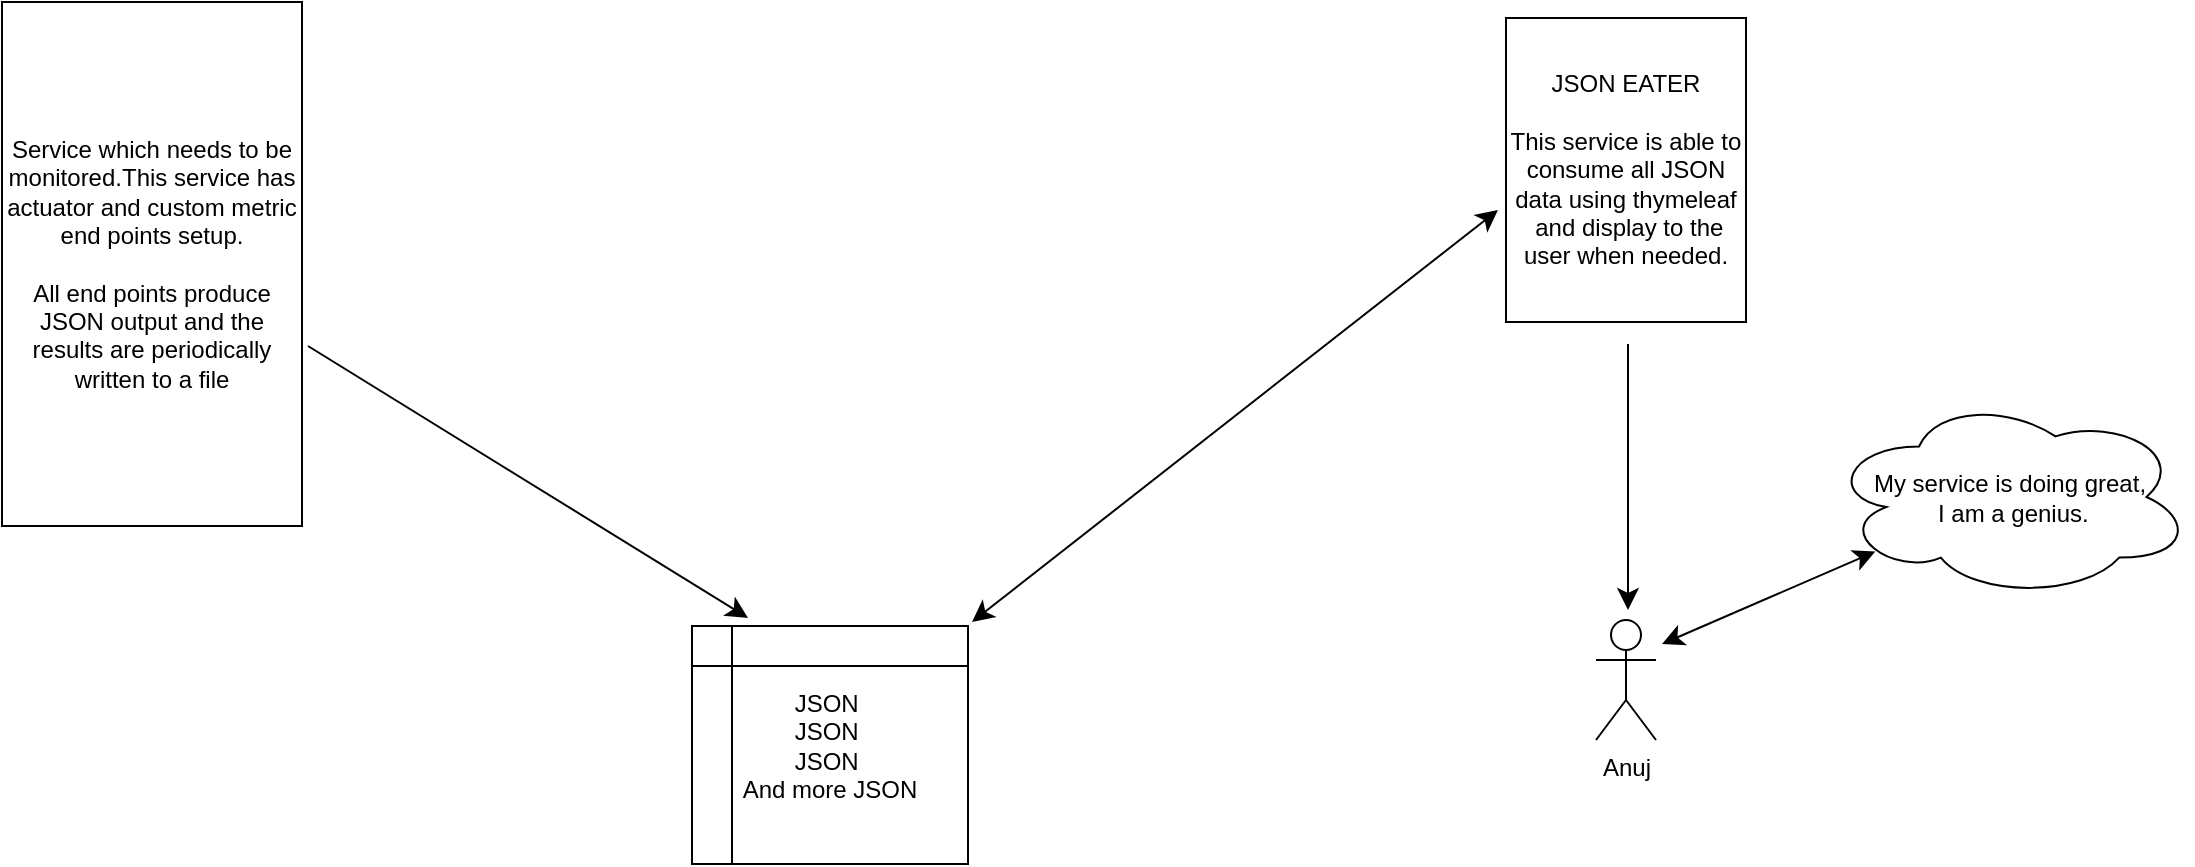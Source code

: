 <mxfile version="24.7.16">
  <diagram name="Page-1" id="J651Fu25jddHXxL69Par">
    <mxGraphModel dx="1690" dy="980" grid="0" gridSize="10" guides="1" tooltips="1" connect="1" arrows="1" fold="1" page="0" pageScale="1" pageWidth="850" pageHeight="1100" math="0" shadow="0">
      <root>
        <mxCell id="0" />
        <mxCell id="1" parent="0" />
        <mxCell id="nByycbW7MYswIltfpBWE-1" value="&lt;div&gt;Service which needs to be monitored.This service has actuator and custom metric end points setup.&lt;/div&gt;&lt;div&gt;&lt;br&gt;&lt;/div&gt;&lt;div&gt;All end points produce JSON output and the results are periodically written to a file&lt;br&gt;&lt;/div&gt;" style="rounded=0;whiteSpace=wrap;html=1;" parent="1" vertex="1">
          <mxGeometry x="-357" y="-20" width="150" height="262" as="geometry" />
        </mxCell>
        <mxCell id="nByycbW7MYswIltfpBWE-2" value="&lt;div&gt;JSON&amp;nbsp;&lt;/div&gt;&lt;div&gt;JSON&amp;nbsp;&lt;/div&gt;&lt;div&gt;JSON&amp;nbsp;&lt;/div&gt;&lt;div&gt;And more JSON&lt;/div&gt;" style="shape=internalStorage;whiteSpace=wrap;html=1;backgroundOutline=1;" parent="1" vertex="1">
          <mxGeometry x="-12" y="292" width="138" height="119" as="geometry" />
        </mxCell>
        <mxCell id="nByycbW7MYswIltfpBWE-3" value="" style="endArrow=classic;html=1;rounded=0;fontSize=12;startSize=8;endSize=8;curved=1;entryX=0.203;entryY=-0.034;entryDx=0;entryDy=0;entryPerimeter=0;" parent="1" target="nByycbW7MYswIltfpBWE-2" edge="1">
          <mxGeometry width="50" height="50" relative="1" as="geometry">
            <mxPoint x="-204" y="152" as="sourcePoint" />
            <mxPoint x="40" y="308" as="targetPoint" />
          </mxGeometry>
        </mxCell>
        <mxCell id="nByycbW7MYswIltfpBWE-4" value="&lt;div&gt;JSON EATER&lt;/div&gt;&lt;div&gt;&lt;br&gt;&lt;/div&gt;&lt;div&gt;This service is able to consume all JSON data using thymeleaf&lt;br&gt;&lt;/div&gt;&amp;nbsp;and display to the user when needed." style="rounded=0;whiteSpace=wrap;html=1;" parent="1" vertex="1">
          <mxGeometry x="395" y="-12" width="120" height="152" as="geometry" />
        </mxCell>
        <mxCell id="nByycbW7MYswIltfpBWE-5" value="" style="endArrow=classic;startArrow=classic;html=1;rounded=0;fontSize=12;startSize=8;endSize=8;curved=1;" parent="1" edge="1">
          <mxGeometry width="50" height="50" relative="1" as="geometry">
            <mxPoint x="128" y="290" as="sourcePoint" />
            <mxPoint x="391" y="84" as="targetPoint" />
          </mxGeometry>
        </mxCell>
        <mxCell id="nByycbW7MYswIltfpBWE-6" value="Anuj" style="shape=umlActor;verticalLabelPosition=bottom;verticalAlign=top;html=1;outlineConnect=0;" parent="1" vertex="1">
          <mxGeometry x="440" y="289" width="30" height="60" as="geometry" />
        </mxCell>
        <mxCell id="nByycbW7MYswIltfpBWE-8" value="" style="endArrow=classic;html=1;rounded=0;fontSize=12;startSize=8;endSize=8;curved=1;" parent="1" edge="1">
          <mxGeometry width="50" height="50" relative="1" as="geometry">
            <mxPoint x="456" y="151" as="sourcePoint" />
            <mxPoint x="456" y="284" as="targetPoint" />
          </mxGeometry>
        </mxCell>
        <mxCell id="nByycbW7MYswIltfpBWE-9" value="&lt;div&gt;My service is doing great,&lt;/div&gt;&lt;div&gt;&amp;nbsp;I am a genius.&lt;/div&gt;" style="ellipse;shape=cloud;whiteSpace=wrap;html=1;" parent="1" vertex="1">
          <mxGeometry x="556" y="177" width="182" height="101" as="geometry" />
        </mxCell>
        <mxCell id="nByycbW7MYswIltfpBWE-10" value="" style="endArrow=classic;startArrow=classic;html=1;rounded=0;fontSize=12;startSize=8;endSize=8;curved=1;entryX=0.13;entryY=0.77;entryDx=0;entryDy=0;entryPerimeter=0;" parent="1" target="nByycbW7MYswIltfpBWE-9" edge="1">
          <mxGeometry width="50" height="50" relative="1" as="geometry">
            <mxPoint x="473" y="301" as="sourcePoint" />
            <mxPoint x="523" y="251" as="targetPoint" />
          </mxGeometry>
        </mxCell>
      </root>
    </mxGraphModel>
  </diagram>
</mxfile>
